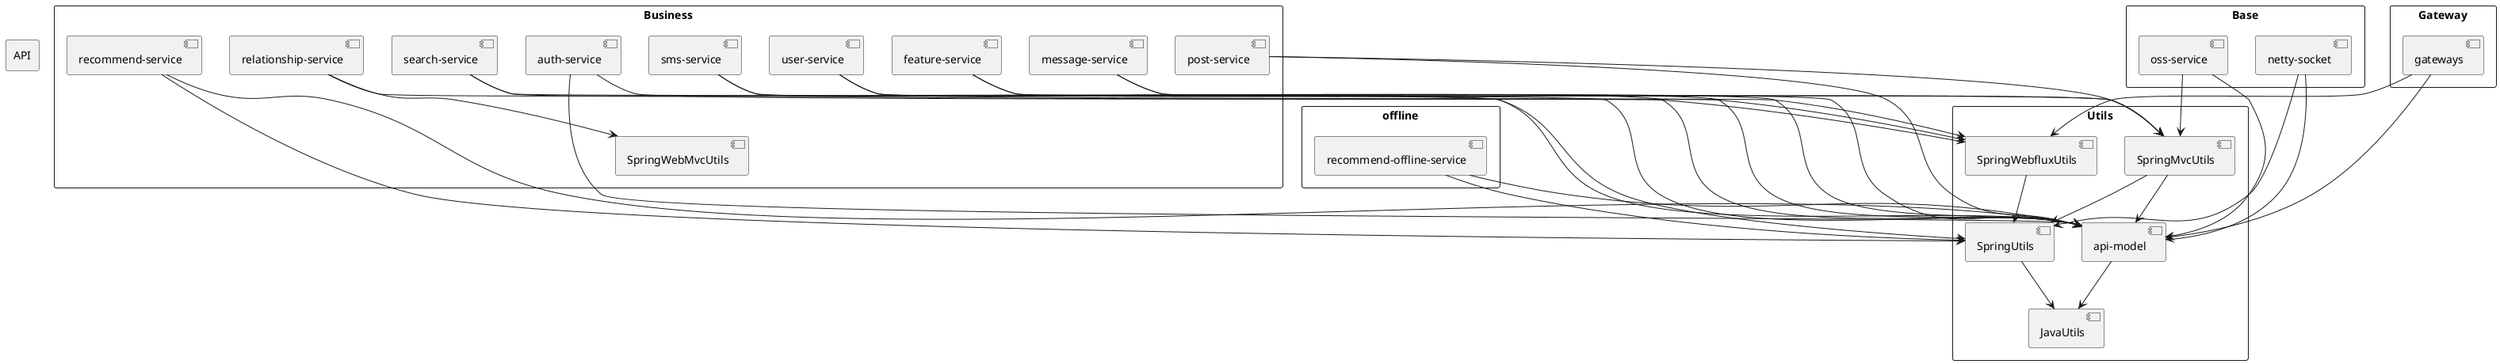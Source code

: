 @startuml
skinparam packageStyle rectangle

package "Utils" {
    [JavaUtils]
    [SpringUtils]
    [SpringMvcUtils]
    [SpringWebfluxUtils]

    [SpringUtils] --> [JavaUtils]
    [SpringMvcUtils] --> [SpringUtils]
    [SpringWebfluxUtils] --> [SpringUtils]
    [SpringMvcUtils] --> [api-model]
}

package "API" {
    [api-model]
    [api-model] --> [JavaUtils]
}

package "Gateway" {
    [gateways]
    [gateways] --> [SpringWebfluxUtils]
    [gateways] --> [api-model]
}

package "Base" {
    [netty-socket]

    [oss-service]

    [netty-socket] --> [SpringUtils]
    [netty-socket] --> [api-model]

    [oss-service] --> [SpringMvcUtils]
    [oss-service] --> [api-model]
}

package "offline" {
    [recommend-offline-service]

    [recommend-offline-service] --> [SpringUtils]
    [recommend-offline-service] --> [api-model]
}

package "Business" {
    [auth-service]
    [user-service]
    [sms-service]
    [message-service]
    [relationship-service]
    [post-service]
    [search-service]
    [feature-service]

    [recommend-service]

    [search-service] --> [SpringUtils]
    [search-service] --> [api-model]

    [auth-service] --> [SpringWebfluxUtils]
    [auth-service] --> [api-model]

    [user-service] --> [SpringWebfluxUtils]
    [user-service] --> [api-model]

    [sms-service] --> [SpringWebfluxUtils]
    [sms-service] --> [api-model]

    [message-service] --> [SpringMvcUtils]
    [message-service] --> [api-model]

    [relationship-service] --> [SpringWebMvcUtils]
    [relationship-service] --> [api-model]

    [post-service] --> [SpringMvcUtils]
    [post-service] --> [api-model]

    [recommend-service] --> [SpringUtils]
    [recommend-service] --> [api-model]

    [feature-service] --> [SpringMvcUtils]
    [feature-service] --> [api-model]
}

@enduml